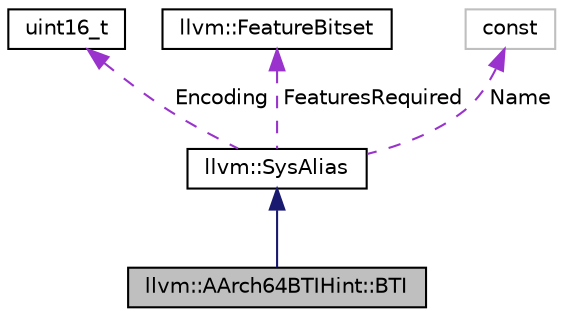 digraph "llvm::AArch64BTIHint::BTI"
{
 // LATEX_PDF_SIZE
  bgcolor="transparent";
  edge [fontname="Helvetica",fontsize="10",labelfontname="Helvetica",labelfontsize="10"];
  node [fontname="Helvetica",fontsize="10",shape=record];
  Node1 [label="llvm::AArch64BTIHint::BTI",height=0.2,width=0.4,color="black", fillcolor="grey75", style="filled", fontcolor="black",tooltip=" "];
  Node2 -> Node1 [dir="back",color="midnightblue",fontsize="10",style="solid",fontname="Helvetica"];
  Node2 [label="llvm::SysAlias",height=0.2,width=0.4,color="black",URL="$structllvm_1_1SysAlias.html",tooltip=" "];
  Node3 -> Node2 [dir="back",color="darkorchid3",fontsize="10",style="dashed",label=" Encoding" ,fontname="Helvetica"];
  Node3 [label="uint16_t",height=0.2,width=0.4,color="black",URL="$classuint16__t.html",tooltip=" "];
  Node4 -> Node2 [dir="back",color="darkorchid3",fontsize="10",style="dashed",label=" FeaturesRequired" ,fontname="Helvetica"];
  Node4 [label="llvm::FeatureBitset",height=0.2,width=0.4,color="black",URL="$classllvm_1_1FeatureBitset.html",tooltip="Container class for subtarget features."];
  Node5 -> Node2 [dir="back",color="darkorchid3",fontsize="10",style="dashed",label=" Name" ,fontname="Helvetica"];
  Node5 [label="const",height=0.2,width=0.4,color="grey75",tooltip=" "];
}
